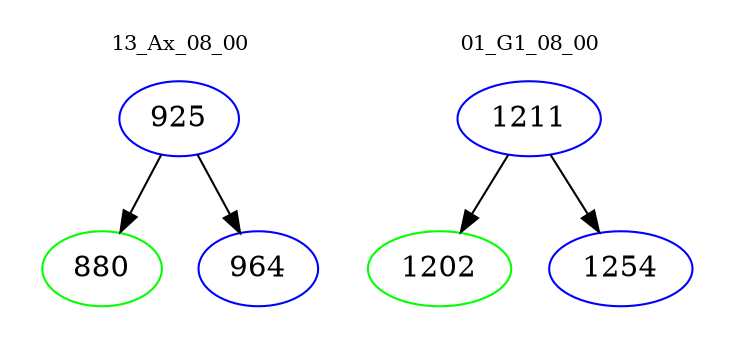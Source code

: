 digraph{
subgraph cluster_0 {
color = white
label = "13_Ax_08_00";
fontsize=10;
T0_925 [label="925", color="blue"]
T0_925 -> T0_880 [color="black"]
T0_880 [label="880", color="green"]
T0_925 -> T0_964 [color="black"]
T0_964 [label="964", color="blue"]
}
subgraph cluster_1 {
color = white
label = "01_G1_08_00";
fontsize=10;
T1_1211 [label="1211", color="blue"]
T1_1211 -> T1_1202 [color="black"]
T1_1202 [label="1202", color="green"]
T1_1211 -> T1_1254 [color="black"]
T1_1254 [label="1254", color="blue"]
}
}
